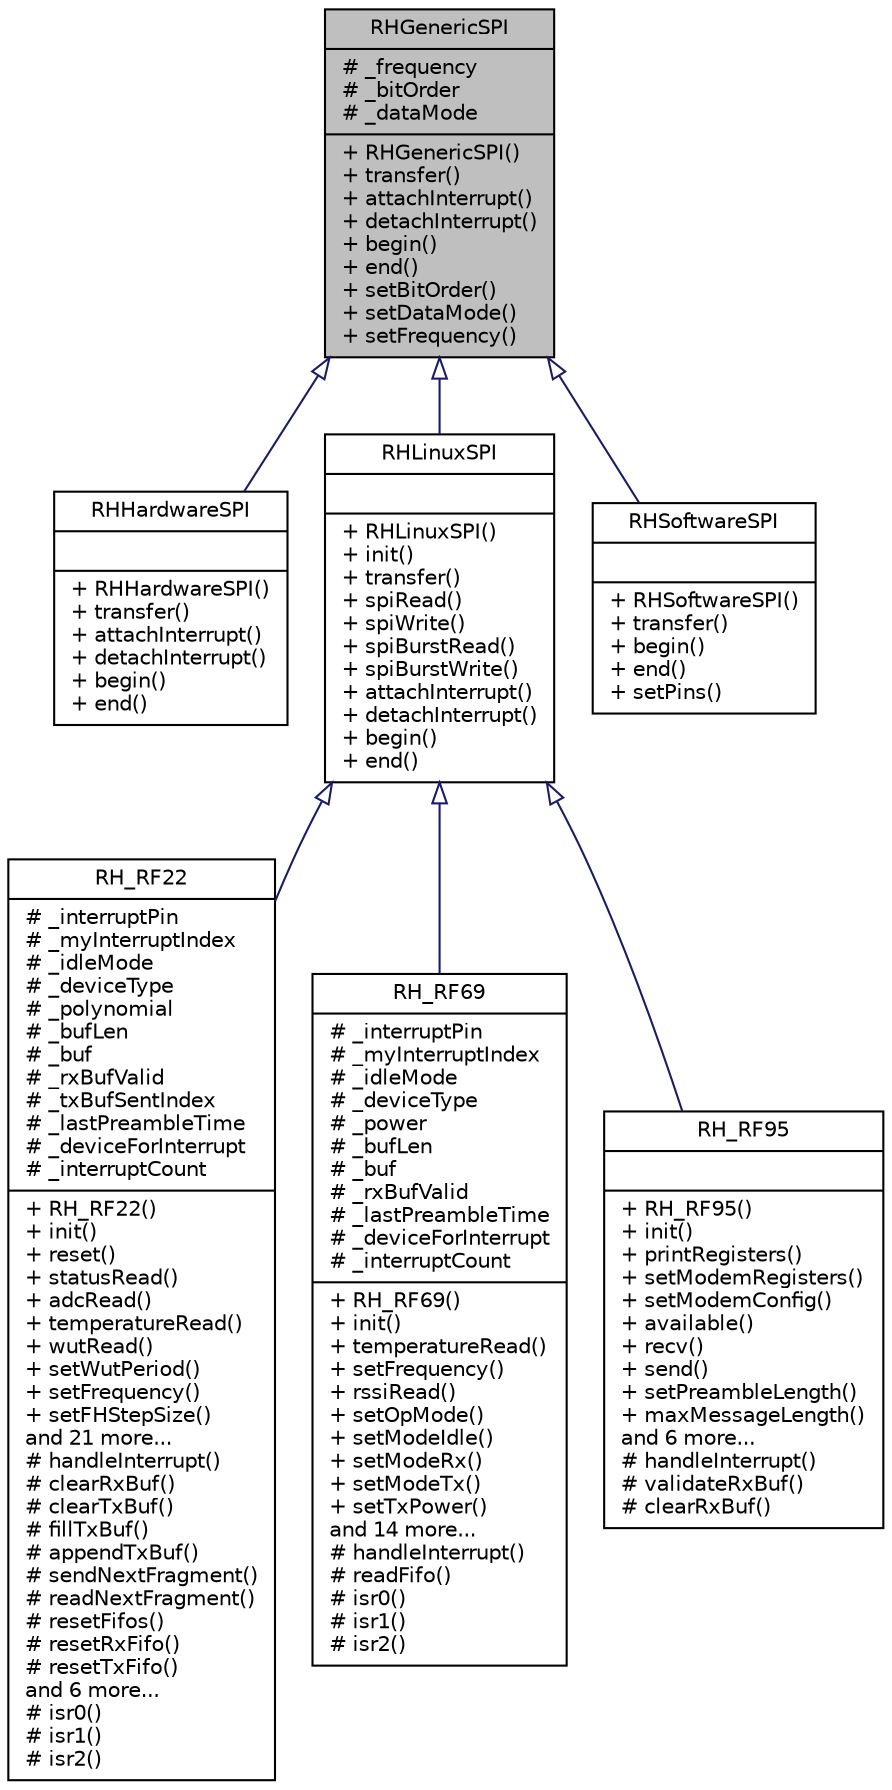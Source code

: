 digraph "RHGenericSPI"
{
 // LATEX_PDF_SIZE
  edge [fontname="Helvetica",fontsize="10",labelfontname="Helvetica",labelfontsize="10"];
  node [fontname="Helvetica",fontsize="10",shape=record];
  Node1 [label="{RHGenericSPI\n|# _frequency\l# _bitOrder\l# _dataMode\l|+ RHGenericSPI()\l+ transfer()\l+ attachInterrupt()\l+ detachInterrupt()\l+ begin()\l+ end()\l+ setBitOrder()\l+ setDataMode()\l+ setFrequency()\l}",height=0.2,width=0.4,color="black", fillcolor="grey75", style="filled", fontcolor="black",tooltip="Base class for SPI interfaces."];
  Node1 -> Node2 [dir="back",color="midnightblue",fontsize="10",style="solid",arrowtail="onormal",fontname="Helvetica"];
  Node2 [label="{RHHardwareSPI\n||+ RHHardwareSPI()\l+ transfer()\l+ attachInterrupt()\l+ detachInterrupt()\l+ begin()\l+ end()\l}",height=0.2,width=0.4,color="black", fillcolor="white", style="filled",URL="$class_r_h_hardware_s_p_i.html",tooltip="Encapsulate a hardware SPI bus interface."];
  Node1 -> Node3 [dir="back",color="midnightblue",fontsize="10",style="solid",arrowtail="onormal",fontname="Helvetica"];
  Node3 [label="{RHLinuxSPI\n||+ RHLinuxSPI()\l+ init()\l+ transfer()\l+ spiRead()\l+ spiWrite()\l+ spiBurstRead()\l+ spiBurstWrite()\l+ attachInterrupt()\l+ detachInterrupt()\l+ begin()\l+ end()\l}",height=0.2,width=0.4,color="black", fillcolor="white", style="filled",URL="$class_r_h_linux_s_p_i.html",tooltip="Encapsulate a hardware SPI bus interface."];
  Node3 -> Node4 [dir="back",color="midnightblue",fontsize="10",style="solid",arrowtail="onormal",fontname="Helvetica"];
  Node4 [label="{RH_RF22\n|# _interruptPin\l# _myInterruptIndex\l# _idleMode\l# _deviceType\l# _polynomial\l# _bufLen\l# _buf\l# _rxBufValid\l# _txBufSentIndex\l# _lastPreambleTime\l# _deviceForInterrupt\l# _interruptCount\l|+ RH_RF22()\l+ init()\l+ reset()\l+ statusRead()\l+ adcRead()\l+ temperatureRead()\l+ wutRead()\l+ setWutPeriod()\l+ setFrequency()\l+ setFHStepSize()\land 21 more...\l# handleInterrupt()\l# clearRxBuf()\l# clearTxBuf()\l# fillTxBuf()\l# appendTxBuf()\l# sendNextFragment()\l# readNextFragment()\l# resetFifos()\l# resetRxFifo()\l# resetTxFifo()\land 6 more...\l# isr0()\l# isr1()\l# isr2()\l}",height=0.2,width=0.4,color="black", fillcolor="white", style="filled",URL="$class_r_h___r_f22.html",tooltip="Driver to send and receive unaddressed, unreliable datagrams via an RF22 and compatible radio transce..."];
  Node3 -> Node5 [dir="back",color="midnightblue",fontsize="10",style="solid",arrowtail="onormal",fontname="Helvetica"];
  Node5 [label="{RH_RF69\n|# _interruptPin\l# _myInterruptIndex\l# _idleMode\l# _deviceType\l# _power\l# _bufLen\l# _buf\l# _rxBufValid\l# _lastPreambleTime\l# _deviceForInterrupt\l# _interruptCount\l|+ RH_RF69()\l+ init()\l+ temperatureRead()\l+ setFrequency()\l+ rssiRead()\l+ setOpMode()\l+ setModeIdle()\l+ setModeRx()\l+ setModeTx()\l+ setTxPower()\land 14 more...\l# handleInterrupt()\l# readFifo()\l# isr0()\l# isr1()\l# isr2()\l}",height=0.2,width=0.4,color="black", fillcolor="white", style="filled",URL="$class_r_h___r_f69.html",tooltip="Driver to send and receive unaddressed, unreliable datagrams via an RF69 and compatible radio transce..."];
  Node3 -> Node6 [dir="back",color="midnightblue",fontsize="10",style="solid",arrowtail="onormal",fontname="Helvetica"];
  Node6 [label="{RH_RF95\n||+ RH_RF95()\l+ init()\l+ printRegisters()\l+ setModemRegisters()\l+ setModemConfig()\l+ available()\l+ recv()\l+ send()\l+ setPreambleLength()\l+ maxMessageLength()\land 6 more...\l# handleInterrupt()\l# validateRxBuf()\l# clearRxBuf()\l}",height=0.2,width=0.4,color="black", fillcolor="white", style="filled",URL="$class_r_h___r_f95.html",tooltip="Driver to send and receive unaddressed, unreliable datagrams via a LoRa capable radio transceiver."];
  Node1 -> Node7 [dir="back",color="midnightblue",fontsize="10",style="solid",arrowtail="onormal",fontname="Helvetica"];
  Node7 [label="{RHSoftwareSPI\n||+ RHSoftwareSPI()\l+ transfer()\l+ begin()\l+ end()\l+ setPins()\l}",height=0.2,width=0.4,color="black", fillcolor="white", style="filled",URL="$class_r_h_software_s_p_i.html",tooltip="Encapsulate a software SPI interface."];
}
